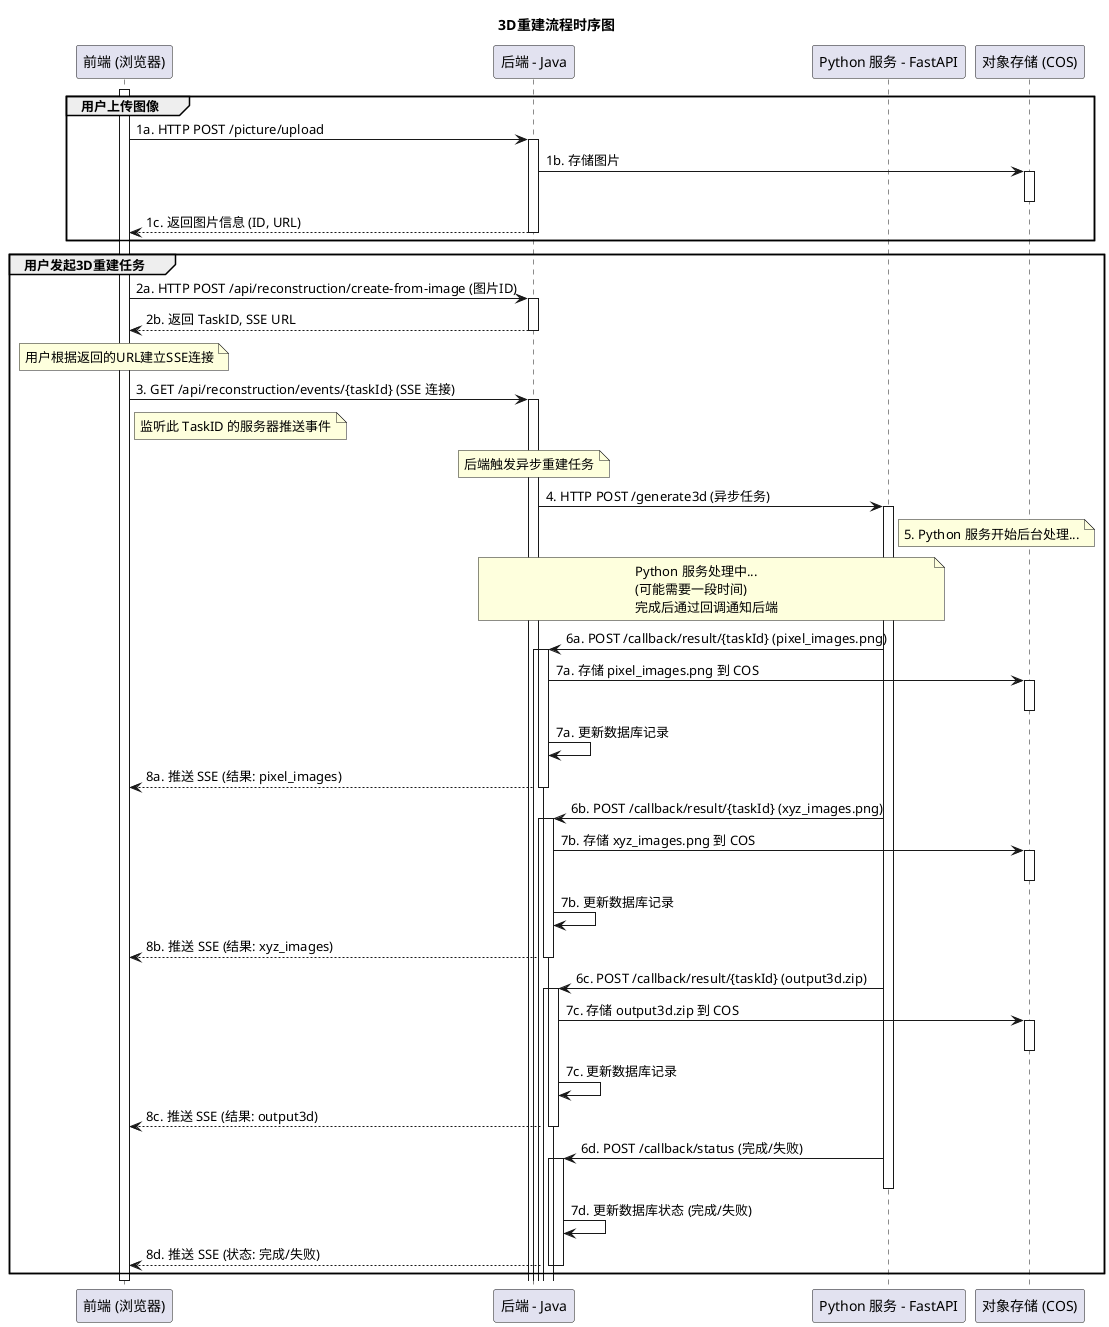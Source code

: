 @startuml
title 3D重建流程时序图

participant "前端 (浏览器)" as Frontend
participant "后端 - Java" as BackendJava
participant "Python 服务 - FastAPI" as PythonService
participant "对象存储 (COS)" as ObjectStorage

activate Frontend

group 用户上传图像
    Frontend -> BackendJava ++ : 1a. HTTP POST /picture/upload
    BackendJava -> ObjectStorage ++ : 1b. 存储图片
    deactivate ObjectStorage
    BackendJava --> Frontend -- : 1c. 返回图片信息 (ID, URL)
end

group 用户发起3D重建任务
    Frontend -> BackendJava ++ : 2a. HTTP POST /api/reconstruction/create-from-image (图片ID)
    BackendJava --> Frontend -- : 2b. 返回 TaskID, SSE URL

    note over Frontend : 用户根据返回的URL建立SSE连接
    Frontend -> BackendJava ++ : 3. GET /api/reconstruction/events/{taskId} (SSE 连接)
    note right of Frontend : 监听此 TaskID 的服务器推送事件

    note over BackendJava : 后端触发异步重建任务
    BackendJava -> PythonService ++ : 4. HTTP POST /generate3d (异步任务)
    ' Python 服务立即响应，并在后台开始处理
    ' BackendJava 保持对 Frontend 的 SSE 连接活跃
    note right of PythonService : 5. Python 服务开始后台处理...

    ' --- 后续为 Python 服务处理完成后的异步回调 ---
    note over PythonService, BackendJava : Python 服务处理中...\n(可能需要一段时间)\n完成后通过回调通知后端

    PythonService -> BackendJava ++ : 6a. POST /callback/result/{taskId} (pixel_images.png)
    activate BackendJava
    BackendJava -> ObjectStorage ++ : 7a. 存储 pixel_images.png 到 COS
    deactivate ObjectStorage
    BackendJava -> BackendJava : 7a. 更新数据库记录
    BackendJava --> Frontend : 8a. 推送 SSE (结果: pixel_images)
    deactivate BackendJava

    PythonService -> BackendJava ++ : 6b. POST /callback/result/{taskId} (xyz_images.png)
    activate BackendJava
    BackendJava -> ObjectStorage ++ : 7b. 存储 xyz_images.png 到 COS
    deactivate ObjectStorage
    BackendJava -> BackendJava : 7b. 更新数据库记录
    BackendJava --> Frontend : 8b. 推送 SSE (结果: xyz_images)
    deactivate BackendJava

    PythonService -> BackendJava ++ : 6c. POST /callback/result/{taskId} (output3d.zip)
    activate BackendJava
    BackendJava -> ObjectStorage ++ : 7c. 存储 output3d.zip 到 COS
    deactivate ObjectStorage
    BackendJava -> BackendJava : 7c. 更新数据库记录
    BackendJava --> Frontend : 8c. 推送 SSE (结果: output3d)
    deactivate BackendJava

    PythonService -> BackendJava ++ : 6d. POST /callback/status (完成/失败)
    deactivate PythonService
    activate BackendJava
    BackendJava -> BackendJava : 7d. 更新数据库状态 (完成/失败)
    BackendJava --> Frontend -- : 8d. 推送 SSE (状态: 完成/失败)
    ' 后端此时可能关闭与此任务相关的SSE连接，或等待前端断开
    deactivate BackendJava
    ' 前端收到最终状态后可能关闭SSE连接
end

deactivate Frontend

@enduml